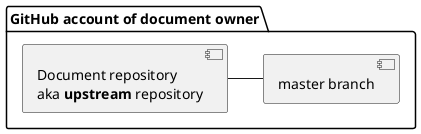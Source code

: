 @startuml

package "GitHub account of document owner" {
    [Document repository\naka <b>upstream</b> repository] as Upstream
    [master branch] as Master

    Upstream - Master
}

@enduml